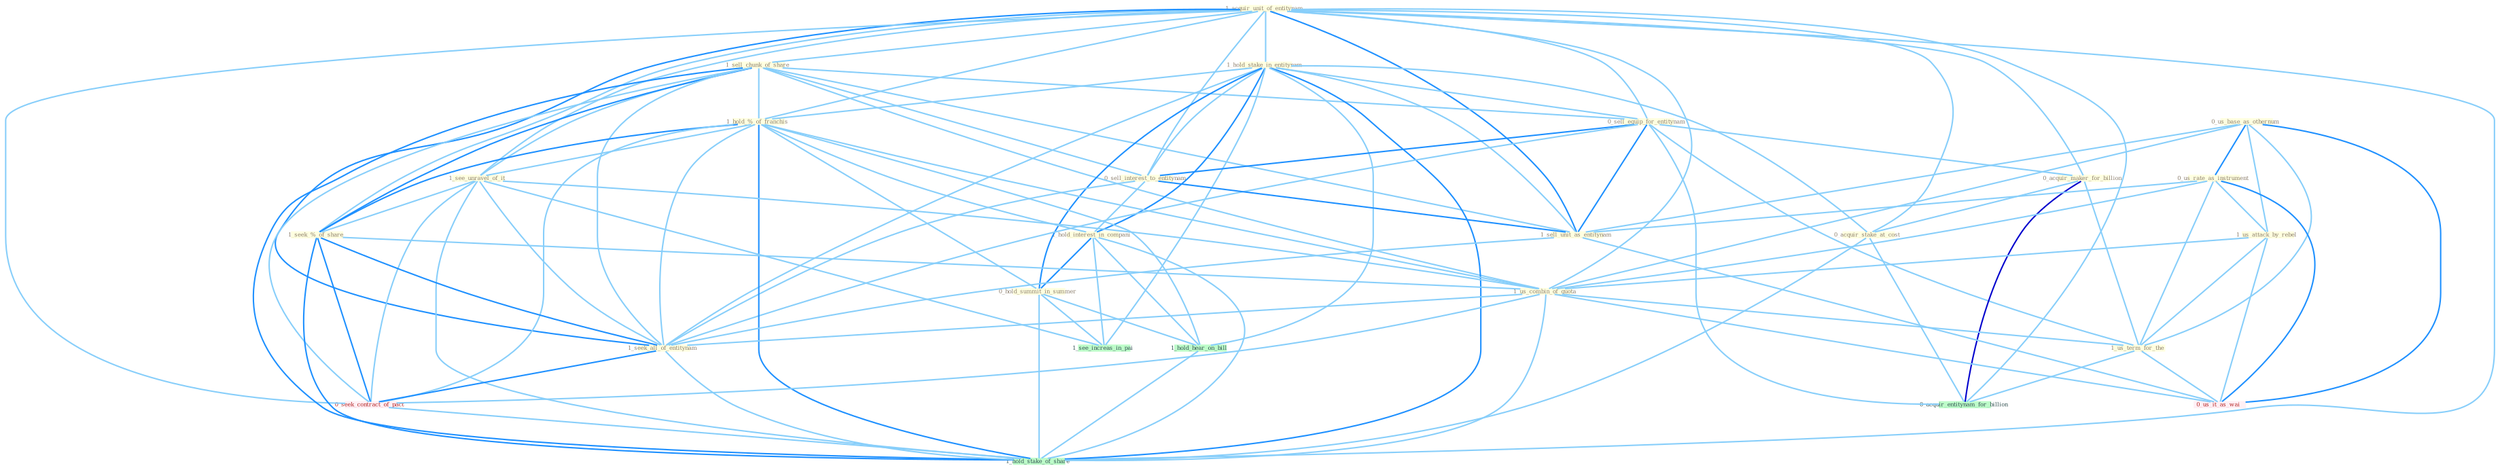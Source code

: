 Graph G{ 
    node
    [shape=polygon,style=filled,width=.5,height=.06,color="#BDFCC9",fixedsize=true,fontsize=4,
    fontcolor="#2f4f4f"];
    {node
    [color="#ffffe0", fontcolor="#8b7d6b"] "1_acquir_unit_of_entitynam " "1_sell_chunk_of_share " "1_hold_stake_in_entitynam " "0_sell_equip_for_entitynam " "0_acquir_maker_for_billion " "0_sell_interest_to_entitynam " "1_hold_%_of_franchis " "1_hold_interest_in_compani " "0_us_base_as_othernum " "1_see_unravel_of_it " "0_us_rate_as_instrument " "1_sell_unit_as_entitynam " "1_us_attack_by_rebel " "1_seek_%_of_share " "1_us_combin_of_quota " "1_us_term_for_the " "0_acquir_stake_at_cost " "1_seek_all_of_entitynam " "0_hold_summit_in_summer "}
{node [color="#fff0f5", fontcolor="#b22222"] "0_seek_contract_of_pact " "0_us_it_as_wai "}
edge [color="#B0E2FF"];

	"1_acquir_unit_of_entitynam " -- "1_sell_chunk_of_share " [w="1", color="#87cefa" ];
	"1_acquir_unit_of_entitynam " -- "1_hold_stake_in_entitynam " [w="1", color="#87cefa" ];
	"1_acquir_unit_of_entitynam " -- "0_sell_equip_for_entitynam " [w="1", color="#87cefa" ];
	"1_acquir_unit_of_entitynam " -- "0_acquir_maker_for_billion " [w="1", color="#87cefa" ];
	"1_acquir_unit_of_entitynam " -- "0_sell_interest_to_entitynam " [w="1", color="#87cefa" ];
	"1_acquir_unit_of_entitynam " -- "1_hold_%_of_franchis " [w="1", color="#87cefa" ];
	"1_acquir_unit_of_entitynam " -- "1_see_unravel_of_it " [w="1", color="#87cefa" ];
	"1_acquir_unit_of_entitynam " -- "1_sell_unit_as_entitynam " [w="2", color="#1e90ff" , len=0.8];
	"1_acquir_unit_of_entitynam " -- "1_seek_%_of_share " [w="1", color="#87cefa" ];
	"1_acquir_unit_of_entitynam " -- "1_us_combin_of_quota " [w="1", color="#87cefa" ];
	"1_acquir_unit_of_entitynam " -- "0_acquir_stake_at_cost " [w="1", color="#87cefa" ];
	"1_acquir_unit_of_entitynam " -- "1_seek_all_of_entitynam " [w="2", color="#1e90ff" , len=0.8];
	"1_acquir_unit_of_entitynam " -- "0_seek_contract_of_pact " [w="1", color="#87cefa" ];
	"1_acquir_unit_of_entitynam " -- "0_acquir_entitynam_for_billion " [w="1", color="#87cefa" ];
	"1_acquir_unit_of_entitynam " -- "1_hold_stake_of_share " [w="1", color="#87cefa" ];
	"1_sell_chunk_of_share " -- "0_sell_equip_for_entitynam " [w="1", color="#87cefa" ];
	"1_sell_chunk_of_share " -- "0_sell_interest_to_entitynam " [w="1", color="#87cefa" ];
	"1_sell_chunk_of_share " -- "1_hold_%_of_franchis " [w="1", color="#87cefa" ];
	"1_sell_chunk_of_share " -- "1_see_unravel_of_it " [w="1", color="#87cefa" ];
	"1_sell_chunk_of_share " -- "1_sell_unit_as_entitynam " [w="1", color="#87cefa" ];
	"1_sell_chunk_of_share " -- "1_seek_%_of_share " [w="2", color="#1e90ff" , len=0.8];
	"1_sell_chunk_of_share " -- "1_us_combin_of_quota " [w="1", color="#87cefa" ];
	"1_sell_chunk_of_share " -- "1_seek_all_of_entitynam " [w="1", color="#87cefa" ];
	"1_sell_chunk_of_share " -- "0_seek_contract_of_pact " [w="1", color="#87cefa" ];
	"1_sell_chunk_of_share " -- "1_hold_stake_of_share " [w="2", color="#1e90ff" , len=0.8];
	"1_hold_stake_in_entitynam " -- "0_sell_equip_for_entitynam " [w="1", color="#87cefa" ];
	"1_hold_stake_in_entitynam " -- "0_sell_interest_to_entitynam " [w="1", color="#87cefa" ];
	"1_hold_stake_in_entitynam " -- "1_hold_%_of_franchis " [w="1", color="#87cefa" ];
	"1_hold_stake_in_entitynam " -- "1_hold_interest_in_compani " [w="2", color="#1e90ff" , len=0.8];
	"1_hold_stake_in_entitynam " -- "1_sell_unit_as_entitynam " [w="1", color="#87cefa" ];
	"1_hold_stake_in_entitynam " -- "0_acquir_stake_at_cost " [w="1", color="#87cefa" ];
	"1_hold_stake_in_entitynam " -- "1_seek_all_of_entitynam " [w="1", color="#87cefa" ];
	"1_hold_stake_in_entitynam " -- "0_hold_summit_in_summer " [w="2", color="#1e90ff" , len=0.8];
	"1_hold_stake_in_entitynam " -- "1_see_increas_in_pai " [w="1", color="#87cefa" ];
	"1_hold_stake_in_entitynam " -- "1_hold_hear_on_bill " [w="1", color="#87cefa" ];
	"1_hold_stake_in_entitynam " -- "1_hold_stake_of_share " [w="2", color="#1e90ff" , len=0.8];
	"0_sell_equip_for_entitynam " -- "0_acquir_maker_for_billion " [w="1", color="#87cefa" ];
	"0_sell_equip_for_entitynam " -- "0_sell_interest_to_entitynam " [w="2", color="#1e90ff" , len=0.8];
	"0_sell_equip_for_entitynam " -- "1_sell_unit_as_entitynam " [w="2", color="#1e90ff" , len=0.8];
	"0_sell_equip_for_entitynam " -- "1_us_term_for_the " [w="1", color="#87cefa" ];
	"0_sell_equip_for_entitynam " -- "1_seek_all_of_entitynam " [w="1", color="#87cefa" ];
	"0_sell_equip_for_entitynam " -- "0_acquir_entitynam_for_billion " [w="1", color="#87cefa" ];
	"0_acquir_maker_for_billion " -- "1_us_term_for_the " [w="1", color="#87cefa" ];
	"0_acquir_maker_for_billion " -- "0_acquir_stake_at_cost " [w="1", color="#87cefa" ];
	"0_acquir_maker_for_billion " -- "0_acquir_entitynam_for_billion " [w="3", color="#0000cd" , len=0.6];
	"0_sell_interest_to_entitynam " -- "1_hold_interest_in_compani " [w="1", color="#87cefa" ];
	"0_sell_interest_to_entitynam " -- "1_sell_unit_as_entitynam " [w="2", color="#1e90ff" , len=0.8];
	"0_sell_interest_to_entitynam " -- "1_seek_all_of_entitynam " [w="1", color="#87cefa" ];
	"1_hold_%_of_franchis " -- "1_hold_interest_in_compani " [w="1", color="#87cefa" ];
	"1_hold_%_of_franchis " -- "1_see_unravel_of_it " [w="1", color="#87cefa" ];
	"1_hold_%_of_franchis " -- "1_seek_%_of_share " [w="2", color="#1e90ff" , len=0.8];
	"1_hold_%_of_franchis " -- "1_us_combin_of_quota " [w="1", color="#87cefa" ];
	"1_hold_%_of_franchis " -- "1_seek_all_of_entitynam " [w="1", color="#87cefa" ];
	"1_hold_%_of_franchis " -- "0_hold_summit_in_summer " [w="1", color="#87cefa" ];
	"1_hold_%_of_franchis " -- "0_seek_contract_of_pact " [w="1", color="#87cefa" ];
	"1_hold_%_of_franchis " -- "1_hold_hear_on_bill " [w="1", color="#87cefa" ];
	"1_hold_%_of_franchis " -- "1_hold_stake_of_share " [w="2", color="#1e90ff" , len=0.8];
	"1_hold_interest_in_compani " -- "0_hold_summit_in_summer " [w="2", color="#1e90ff" , len=0.8];
	"1_hold_interest_in_compani " -- "1_see_increas_in_pai " [w="1", color="#87cefa" ];
	"1_hold_interest_in_compani " -- "1_hold_hear_on_bill " [w="1", color="#87cefa" ];
	"1_hold_interest_in_compani " -- "1_hold_stake_of_share " [w="1", color="#87cefa" ];
	"0_us_base_as_othernum " -- "0_us_rate_as_instrument " [w="2", color="#1e90ff" , len=0.8];
	"0_us_base_as_othernum " -- "1_sell_unit_as_entitynam " [w="1", color="#87cefa" ];
	"0_us_base_as_othernum " -- "1_us_attack_by_rebel " [w="1", color="#87cefa" ];
	"0_us_base_as_othernum " -- "1_us_combin_of_quota " [w="1", color="#87cefa" ];
	"0_us_base_as_othernum " -- "1_us_term_for_the " [w="1", color="#87cefa" ];
	"0_us_base_as_othernum " -- "0_us_it_as_wai " [w="2", color="#1e90ff" , len=0.8];
	"1_see_unravel_of_it " -- "1_seek_%_of_share " [w="1", color="#87cefa" ];
	"1_see_unravel_of_it " -- "1_us_combin_of_quota " [w="1", color="#87cefa" ];
	"1_see_unravel_of_it " -- "1_seek_all_of_entitynam " [w="1", color="#87cefa" ];
	"1_see_unravel_of_it " -- "0_seek_contract_of_pact " [w="1", color="#87cefa" ];
	"1_see_unravel_of_it " -- "1_see_increas_in_pai " [w="1", color="#87cefa" ];
	"1_see_unravel_of_it " -- "1_hold_stake_of_share " [w="1", color="#87cefa" ];
	"0_us_rate_as_instrument " -- "1_sell_unit_as_entitynam " [w="1", color="#87cefa" ];
	"0_us_rate_as_instrument " -- "1_us_attack_by_rebel " [w="1", color="#87cefa" ];
	"0_us_rate_as_instrument " -- "1_us_combin_of_quota " [w="1", color="#87cefa" ];
	"0_us_rate_as_instrument " -- "1_us_term_for_the " [w="1", color="#87cefa" ];
	"0_us_rate_as_instrument " -- "0_us_it_as_wai " [w="2", color="#1e90ff" , len=0.8];
	"1_sell_unit_as_entitynam " -- "1_seek_all_of_entitynam " [w="1", color="#87cefa" ];
	"1_sell_unit_as_entitynam " -- "0_us_it_as_wai " [w="1", color="#87cefa" ];
	"1_us_attack_by_rebel " -- "1_us_combin_of_quota " [w="1", color="#87cefa" ];
	"1_us_attack_by_rebel " -- "1_us_term_for_the " [w="1", color="#87cefa" ];
	"1_us_attack_by_rebel " -- "0_us_it_as_wai " [w="1", color="#87cefa" ];
	"1_seek_%_of_share " -- "1_us_combin_of_quota " [w="1", color="#87cefa" ];
	"1_seek_%_of_share " -- "1_seek_all_of_entitynam " [w="2", color="#1e90ff" , len=0.8];
	"1_seek_%_of_share " -- "0_seek_contract_of_pact " [w="2", color="#1e90ff" , len=0.8];
	"1_seek_%_of_share " -- "1_hold_stake_of_share " [w="2", color="#1e90ff" , len=0.8];
	"1_us_combin_of_quota " -- "1_us_term_for_the " [w="1", color="#87cefa" ];
	"1_us_combin_of_quota " -- "1_seek_all_of_entitynam " [w="1", color="#87cefa" ];
	"1_us_combin_of_quota " -- "0_seek_contract_of_pact " [w="1", color="#87cefa" ];
	"1_us_combin_of_quota " -- "0_us_it_as_wai " [w="1", color="#87cefa" ];
	"1_us_combin_of_quota " -- "1_hold_stake_of_share " [w="1", color="#87cefa" ];
	"1_us_term_for_the " -- "0_us_it_as_wai " [w="1", color="#87cefa" ];
	"1_us_term_for_the " -- "0_acquir_entitynam_for_billion " [w="1", color="#87cefa" ];
	"0_acquir_stake_at_cost " -- "0_acquir_entitynam_for_billion " [w="1", color="#87cefa" ];
	"0_acquir_stake_at_cost " -- "1_hold_stake_of_share " [w="1", color="#87cefa" ];
	"1_seek_all_of_entitynam " -- "0_seek_contract_of_pact " [w="2", color="#1e90ff" , len=0.8];
	"1_seek_all_of_entitynam " -- "1_hold_stake_of_share " [w="1", color="#87cefa" ];
	"0_hold_summit_in_summer " -- "1_see_increas_in_pai " [w="1", color="#87cefa" ];
	"0_hold_summit_in_summer " -- "1_hold_hear_on_bill " [w="1", color="#87cefa" ];
	"0_hold_summit_in_summer " -- "1_hold_stake_of_share " [w="1", color="#87cefa" ];
	"0_seek_contract_of_pact " -- "1_hold_stake_of_share " [w="1", color="#87cefa" ];
	"1_hold_hear_on_bill " -- "1_hold_stake_of_share " [w="1", color="#87cefa" ];
}
